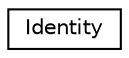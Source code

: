 digraph "Graphical Class Hierarchy"
{
  edge [fontname="Helvetica",fontsize="10",labelfontname="Helvetica",labelfontsize="10"];
  node [fontname="Helvetica",fontsize="10",shape=record];
  rankdir="LR";
  Node0 [label="Identity",height=0.2,width=0.4,color="black", fillcolor="white", style="filled",URL="$struct_identity.html"];
}
